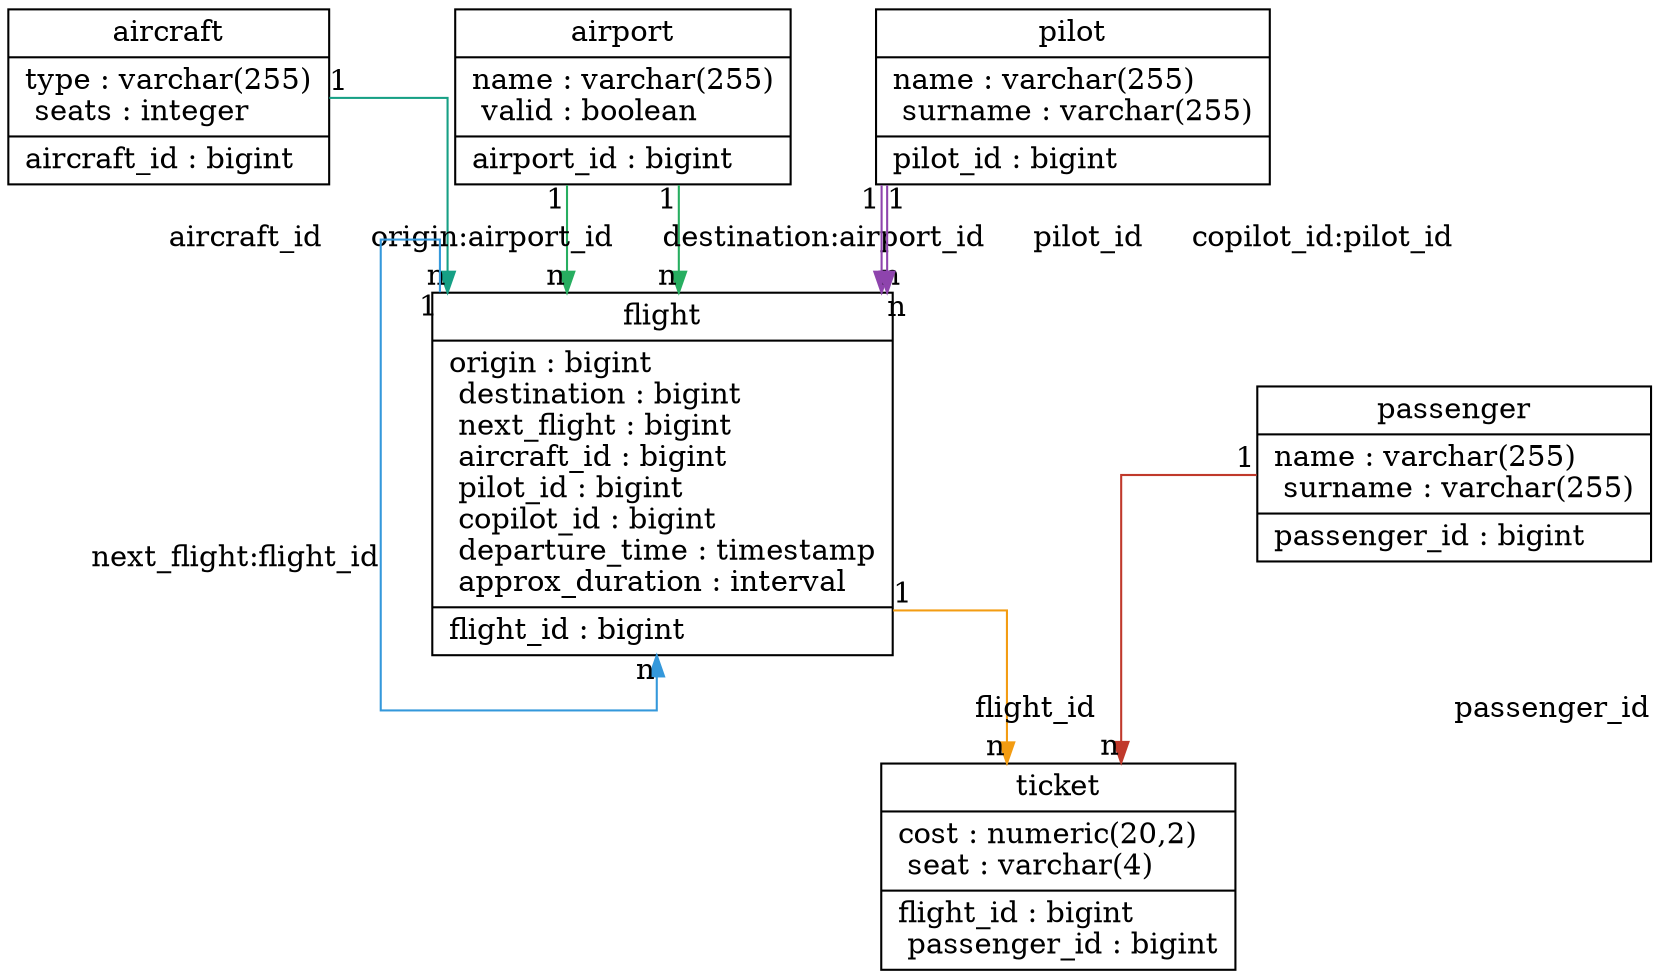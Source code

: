 digraph "public" {

splines  = ortho;
fontname = "Inconsolata";

node [colorscheme = ylgnbu4];
edge [colorscheme = dark28, dir = both];

aircraft  [shape = record, label = "{ aircraft |  type : varchar(255)\l  seats : integer\l| aircraft_id : bigint\l }"];
airport   [shape = record, label = "{ airport |  name : varchar(255)\l  valid : boolean\l| airport_id : bigint\l }"];
flight    [shape = record, label = "{ flight |  origin : bigint\l  destination : bigint\l  next_flight : bigint\l  aircraft_id : bigint\l  pilot_id : bigint\l  copilot_id : bigint\l  departure_time : timestamp\l  approx_duration : interval\l| flight_id : bigint\l }"];
passenger [shape = record, label = "{ passenger |  name : varchar(255)\l  surname : varchar(255)\l| passenger_id : bigint\l }"];
pilot     [shape = record, label = "{ pilot |  name : varchar(255)\l  surname : varchar(255)\l| pilot_id : bigint\l }"];
ticket    [shape = record, label = "{ ticket |  cost : numeric(20,2)\l  seat : varchar(4)\l| flight_id : bigint\l  passenger_id : bigint\l }"];

aircraft  -> flight [color = "#16a085", style = solid , arrowtail = none    , arrowhead = normal  , taillabel = "1", label = "aircraft_id", headlabel = "n"];
airport   -> flight [color = "#27ae60", style = solid , arrowtail = none    , arrowhead = normal  , taillabel = "1", label = "origin:airport_id", headlabel = "n"];
airport   -> flight [color = "#27ae60", style = solid , arrowtail = none    , arrowhead = normal  , taillabel = "1", label = "destination:airport_id", headlabel = "n"];
flight    -> flight [color = "#3498db", style = solid , arrowtail = none    , arrowhead = normal  , taillabel = "1", label = "next_flight:flight_id", headlabel = "n"];
pilot     -> flight [color = "#8e44ad", style = solid , arrowtail = none    , arrowhead = normal  , taillabel = "1", label = "pilot_id", headlabel = "n"];
pilot     -> flight [color = "#8e44ad", style = solid , arrowtail = none    , arrowhead = normal  , taillabel = "1", label = "copilot_id:pilot_id", headlabel = "n"];
flight    -> ticket [color = "#f39c12", style = solid , arrowtail = none    , arrowhead = normal  , taillabel = "1", label = "flight_id", headlabel = "n"];
passenger -> ticket [color = "#c0392b", style = solid , arrowtail = none    , arrowhead = normal  , taillabel = "1", label = "passenger_id", headlabel = "n"];

}
